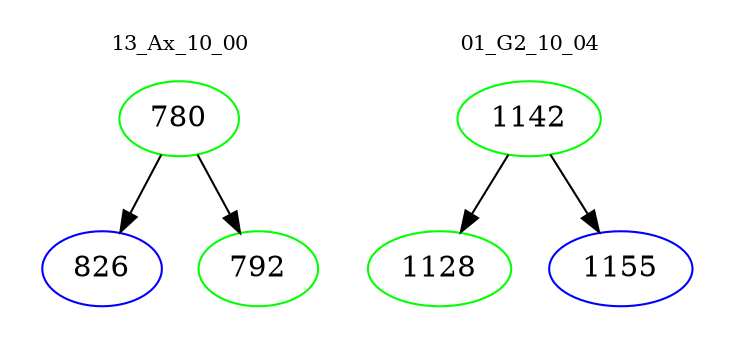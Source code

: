 digraph{
subgraph cluster_0 {
color = white
label = "13_Ax_10_00";
fontsize=10;
T0_780 [label="780", color="green"]
T0_780 -> T0_826 [color="black"]
T0_826 [label="826", color="blue"]
T0_780 -> T0_792 [color="black"]
T0_792 [label="792", color="green"]
}
subgraph cluster_1 {
color = white
label = "01_G2_10_04";
fontsize=10;
T1_1142 [label="1142", color="green"]
T1_1142 -> T1_1128 [color="black"]
T1_1128 [label="1128", color="green"]
T1_1142 -> T1_1155 [color="black"]
T1_1155 [label="1155", color="blue"]
}
}
